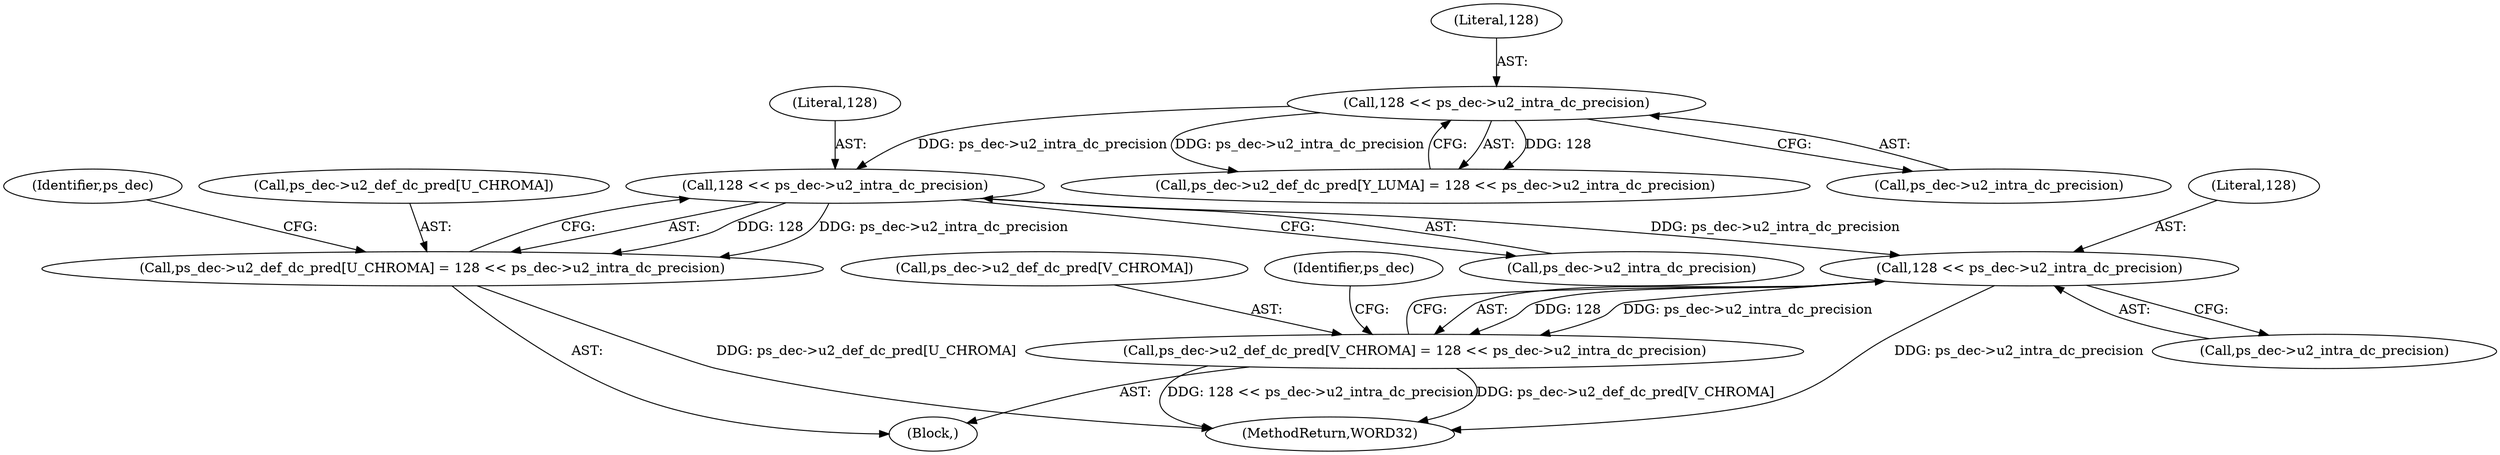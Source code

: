 digraph "0_Android_58a6822d7140137ce957c6d2fc20bae1374186c1_0@pointer" {
"1000498" [label="(Call,128 << ps_dec->u2_intra_dc_precision)"];
"1000487" [label="(Call,128 << ps_dec->u2_intra_dc_precision)"];
"1000492" [label="(Call,ps_dec->u2_def_dc_pred[U_CHROMA] = 128 << ps_dec->u2_intra_dc_precision)"];
"1000509" [label="(Call,128 << ps_dec->u2_intra_dc_precision)"];
"1000503" [label="(Call,ps_dec->u2_def_dc_pred[V_CHROMA] = 128 << ps_dec->u2_intra_dc_precision)"];
"1000550" [label="(MethodReturn,WORD32)"];
"1000509" [label="(Call,128 << ps_dec->u2_intra_dc_precision)"];
"1000498" [label="(Call,128 << ps_dec->u2_intra_dc_precision)"];
"1000499" [label="(Literal,128)"];
"1000481" [label="(Call,ps_dec->u2_def_dc_pred[Y_LUMA] = 128 << ps_dec->u2_intra_dc_precision)"];
"1000475" [label="(Block,)"];
"1000506" [label="(Identifier,ps_dec)"];
"1000516" [label="(Identifier,ps_dec)"];
"1000487" [label="(Call,128 << ps_dec->u2_intra_dc_precision)"];
"1000511" [label="(Call,ps_dec->u2_intra_dc_precision)"];
"1000500" [label="(Call,ps_dec->u2_intra_dc_precision)"];
"1000492" [label="(Call,ps_dec->u2_def_dc_pred[U_CHROMA] = 128 << ps_dec->u2_intra_dc_precision)"];
"1000489" [label="(Call,ps_dec->u2_intra_dc_precision)"];
"1000493" [label="(Call,ps_dec->u2_def_dc_pred[U_CHROMA])"];
"1000510" [label="(Literal,128)"];
"1000488" [label="(Literal,128)"];
"1000503" [label="(Call,ps_dec->u2_def_dc_pred[V_CHROMA] = 128 << ps_dec->u2_intra_dc_precision)"];
"1000504" [label="(Call,ps_dec->u2_def_dc_pred[V_CHROMA])"];
"1000498" -> "1000492"  [label="AST: "];
"1000498" -> "1000500"  [label="CFG: "];
"1000499" -> "1000498"  [label="AST: "];
"1000500" -> "1000498"  [label="AST: "];
"1000492" -> "1000498"  [label="CFG: "];
"1000498" -> "1000492"  [label="DDG: 128"];
"1000498" -> "1000492"  [label="DDG: ps_dec->u2_intra_dc_precision"];
"1000487" -> "1000498"  [label="DDG: ps_dec->u2_intra_dc_precision"];
"1000498" -> "1000509"  [label="DDG: ps_dec->u2_intra_dc_precision"];
"1000487" -> "1000481"  [label="AST: "];
"1000487" -> "1000489"  [label="CFG: "];
"1000488" -> "1000487"  [label="AST: "];
"1000489" -> "1000487"  [label="AST: "];
"1000481" -> "1000487"  [label="CFG: "];
"1000487" -> "1000481"  [label="DDG: 128"];
"1000487" -> "1000481"  [label="DDG: ps_dec->u2_intra_dc_precision"];
"1000492" -> "1000475"  [label="AST: "];
"1000493" -> "1000492"  [label="AST: "];
"1000506" -> "1000492"  [label="CFG: "];
"1000492" -> "1000550"  [label="DDG: ps_dec->u2_def_dc_pred[U_CHROMA]"];
"1000509" -> "1000503"  [label="AST: "];
"1000509" -> "1000511"  [label="CFG: "];
"1000510" -> "1000509"  [label="AST: "];
"1000511" -> "1000509"  [label="AST: "];
"1000503" -> "1000509"  [label="CFG: "];
"1000509" -> "1000550"  [label="DDG: ps_dec->u2_intra_dc_precision"];
"1000509" -> "1000503"  [label="DDG: 128"];
"1000509" -> "1000503"  [label="DDG: ps_dec->u2_intra_dc_precision"];
"1000503" -> "1000475"  [label="AST: "];
"1000504" -> "1000503"  [label="AST: "];
"1000516" -> "1000503"  [label="CFG: "];
"1000503" -> "1000550"  [label="DDG: 128 << ps_dec->u2_intra_dc_precision"];
"1000503" -> "1000550"  [label="DDG: ps_dec->u2_def_dc_pred[V_CHROMA]"];
}
